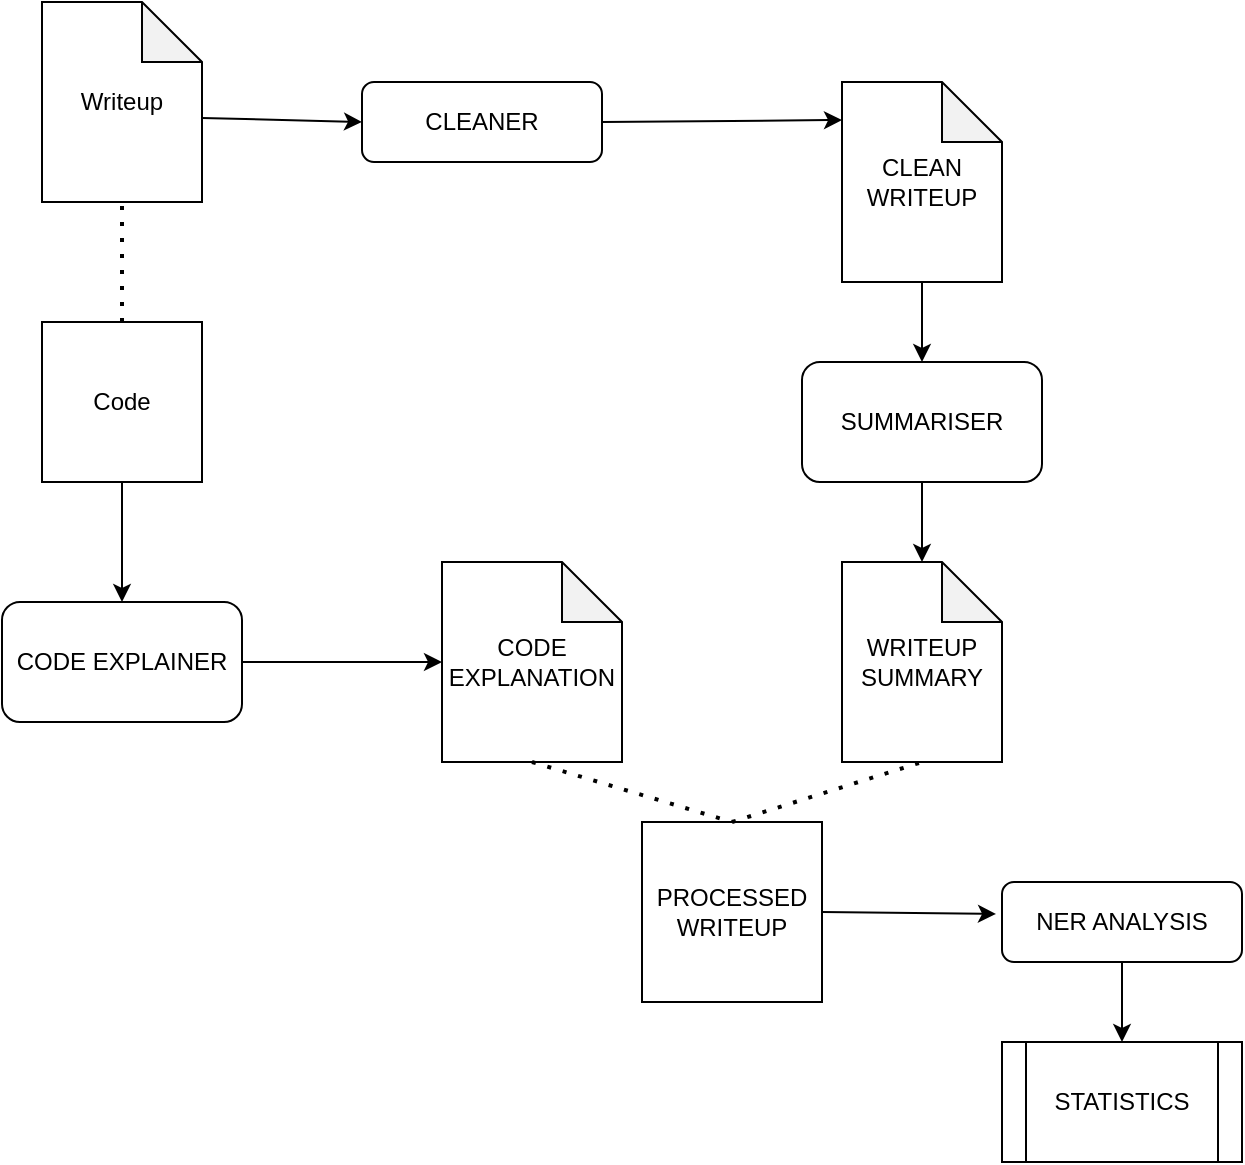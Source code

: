 <mxfile version="21.2.3" type="device">
  <diagram name="Pagina-1" id="TWSj8RKSddF8qrgsAL1m">
    <mxGraphModel dx="1434" dy="779" grid="1" gridSize="10" guides="1" tooltips="1" connect="1" arrows="1" fold="1" page="1" pageScale="1" pageWidth="827" pageHeight="1169" math="0" shadow="0">
      <root>
        <mxCell id="0" />
        <mxCell id="1" parent="0" />
        <mxCell id="u5gFLDl8XBAOJ48ILqUw-1" value="Writeup" style="shape=note;whiteSpace=wrap;html=1;backgroundOutline=1;darkOpacity=0.05;" vertex="1" parent="1">
          <mxGeometry x="80" y="40" width="80" height="100" as="geometry" />
        </mxCell>
        <mxCell id="u5gFLDl8XBAOJ48ILqUw-3" value="CLEANER" style="rounded=1;whiteSpace=wrap;html=1;" vertex="1" parent="1">
          <mxGeometry x="240" y="80" width="120" height="40" as="geometry" />
        </mxCell>
        <mxCell id="u5gFLDl8XBAOJ48ILqUw-4" value="" style="endArrow=classic;html=1;rounded=0;exitX=1;exitY=0.5;exitDx=0;exitDy=0;entryX=0;entryY=0.19;entryDx=0;entryDy=0;entryPerimeter=0;" edge="1" parent="1" source="u5gFLDl8XBAOJ48ILqUw-3" target="u5gFLDl8XBAOJ48ILqUw-5">
          <mxGeometry width="50" height="50" relative="1" as="geometry">
            <mxPoint x="295" y="240" as="sourcePoint" />
            <mxPoint x="320" y="200" as="targetPoint" />
          </mxGeometry>
        </mxCell>
        <mxCell id="u5gFLDl8XBAOJ48ILqUw-5" value="CLEAN&lt;br&gt;WRITEUP" style="shape=note;whiteSpace=wrap;html=1;backgroundOutline=1;darkOpacity=0.05;" vertex="1" parent="1">
          <mxGeometry x="480" y="80" width="80" height="100" as="geometry" />
        </mxCell>
        <mxCell id="u5gFLDl8XBAOJ48ILqUw-6" value="" style="endArrow=classic;html=1;rounded=0;exitX=1;exitY=0.58;exitDx=0;exitDy=0;exitPerimeter=0;entryX=0;entryY=0.5;entryDx=0;entryDy=0;" edge="1" parent="1" source="u5gFLDl8XBAOJ48ILqUw-1" target="u5gFLDl8XBAOJ48ILqUw-3">
          <mxGeometry width="50" height="50" relative="1" as="geometry">
            <mxPoint x="390" y="430" as="sourcePoint" />
            <mxPoint x="440" y="380" as="targetPoint" />
          </mxGeometry>
        </mxCell>
        <mxCell id="u5gFLDl8XBAOJ48ILqUw-8" value="Code" style="whiteSpace=wrap;html=1;aspect=fixed;" vertex="1" parent="1">
          <mxGeometry x="80" y="200" width="80" height="80" as="geometry" />
        </mxCell>
        <mxCell id="u5gFLDl8XBAOJ48ILqUw-9" value="" style="endArrow=none;dashed=1;html=1;dashPattern=1 3;strokeWidth=2;rounded=0;entryX=0.5;entryY=1;entryDx=0;entryDy=0;entryPerimeter=0;exitX=0.5;exitY=0;exitDx=0;exitDy=0;" edge="1" parent="1" source="u5gFLDl8XBAOJ48ILqUw-8" target="u5gFLDl8XBAOJ48ILqUw-1">
          <mxGeometry width="50" height="50" relative="1" as="geometry">
            <mxPoint x="390" y="430" as="sourcePoint" />
            <mxPoint x="440" y="380" as="targetPoint" />
          </mxGeometry>
        </mxCell>
        <mxCell id="u5gFLDl8XBAOJ48ILqUw-10" value="WRITEUP&lt;br&gt;SUMMARY" style="shape=note;whiteSpace=wrap;html=1;backgroundOutline=1;darkOpacity=0.05;" vertex="1" parent="1">
          <mxGeometry x="480" y="320" width="80" height="100" as="geometry" />
        </mxCell>
        <mxCell id="u5gFLDl8XBAOJ48ILqUw-11" value="SUMMARISER" style="rounded=1;whiteSpace=wrap;html=1;" vertex="1" parent="1">
          <mxGeometry x="460" y="220" width="120" height="60" as="geometry" />
        </mxCell>
        <mxCell id="u5gFLDl8XBAOJ48ILqUw-12" value="" style="endArrow=classic;html=1;rounded=0;exitX=0.5;exitY=1;exitDx=0;exitDy=0;exitPerimeter=0;" edge="1" parent="1" source="u5gFLDl8XBAOJ48ILqUw-5" target="u5gFLDl8XBAOJ48ILqUw-11">
          <mxGeometry width="50" height="50" relative="1" as="geometry">
            <mxPoint x="390" y="430" as="sourcePoint" />
            <mxPoint x="440" y="380" as="targetPoint" />
          </mxGeometry>
        </mxCell>
        <mxCell id="u5gFLDl8XBAOJ48ILqUw-13" value="" style="endArrow=classic;html=1;rounded=0;exitX=0.5;exitY=1;exitDx=0;exitDy=0;entryX=0.5;entryY=0;entryDx=0;entryDy=0;entryPerimeter=0;" edge="1" parent="1" source="u5gFLDl8XBAOJ48ILqUw-11" target="u5gFLDl8XBAOJ48ILqUw-10">
          <mxGeometry width="50" height="50" relative="1" as="geometry">
            <mxPoint x="390" y="430" as="sourcePoint" />
            <mxPoint x="440" y="380" as="targetPoint" />
          </mxGeometry>
        </mxCell>
        <mxCell id="u5gFLDl8XBAOJ48ILqUw-14" value="CODE EXPLAINER" style="rounded=1;whiteSpace=wrap;html=1;" vertex="1" parent="1">
          <mxGeometry x="60" y="340" width="120" height="60" as="geometry" />
        </mxCell>
        <mxCell id="u5gFLDl8XBAOJ48ILqUw-15" value="" style="endArrow=classic;html=1;rounded=0;exitX=0.5;exitY=1;exitDx=0;exitDy=0;" edge="1" parent="1" source="u5gFLDl8XBAOJ48ILqUw-8" target="u5gFLDl8XBAOJ48ILqUw-14">
          <mxGeometry width="50" height="50" relative="1" as="geometry">
            <mxPoint x="390" y="430" as="sourcePoint" />
            <mxPoint x="440" y="380" as="targetPoint" />
          </mxGeometry>
        </mxCell>
        <mxCell id="u5gFLDl8XBAOJ48ILqUw-16" value="CODE&lt;br&gt;EXPLANATION" style="shape=note;whiteSpace=wrap;html=1;backgroundOutline=1;darkOpacity=0.05;" vertex="1" parent="1">
          <mxGeometry x="280" y="320" width="90" height="100" as="geometry" />
        </mxCell>
        <mxCell id="u5gFLDl8XBAOJ48ILqUw-17" value="" style="endArrow=classic;html=1;rounded=0;exitX=1;exitY=0.5;exitDx=0;exitDy=0;entryX=0;entryY=0.5;entryDx=0;entryDy=0;entryPerimeter=0;" edge="1" parent="1" source="u5gFLDl8XBAOJ48ILqUw-14" target="u5gFLDl8XBAOJ48ILqUw-16">
          <mxGeometry width="50" height="50" relative="1" as="geometry">
            <mxPoint x="390" y="430" as="sourcePoint" />
            <mxPoint x="440" y="380" as="targetPoint" />
          </mxGeometry>
        </mxCell>
        <mxCell id="u5gFLDl8XBAOJ48ILqUw-18" value="" style="endArrow=none;dashed=1;html=1;dashPattern=1 3;strokeWidth=2;rounded=0;exitX=0.5;exitY=1;exitDx=0;exitDy=0;exitPerimeter=0;entryX=0.5;entryY=0;entryDx=0;entryDy=0;" edge="1" parent="1" source="u5gFLDl8XBAOJ48ILqUw-16" target="u5gFLDl8XBAOJ48ILqUw-20">
          <mxGeometry width="50" height="50" relative="1" as="geometry">
            <mxPoint x="390" y="430" as="sourcePoint" />
            <mxPoint x="325" y="520" as="targetPoint" />
          </mxGeometry>
        </mxCell>
        <mxCell id="u5gFLDl8XBAOJ48ILqUw-20" value="PROCESSED&lt;br&gt;WRITEUP" style="whiteSpace=wrap;html=1;aspect=fixed;" vertex="1" parent="1">
          <mxGeometry x="380" y="450" width="90" height="90" as="geometry" />
        </mxCell>
        <mxCell id="u5gFLDl8XBAOJ48ILqUw-21" value="" style="endArrow=none;dashed=1;html=1;dashPattern=1 3;strokeWidth=2;rounded=0;entryX=0.5;entryY=1;entryDx=0;entryDy=0;entryPerimeter=0;exitX=0.5;exitY=0;exitDx=0;exitDy=0;" edge="1" parent="1" source="u5gFLDl8XBAOJ48ILqUw-20" target="u5gFLDl8XBAOJ48ILqUw-10">
          <mxGeometry width="50" height="50" relative="1" as="geometry">
            <mxPoint x="430" y="530" as="sourcePoint" />
            <mxPoint x="440" y="380" as="targetPoint" />
          </mxGeometry>
        </mxCell>
        <mxCell id="u5gFLDl8XBAOJ48ILqUw-22" value="NER ANALYSIS" style="rounded=1;whiteSpace=wrap;html=1;" vertex="1" parent="1">
          <mxGeometry x="560" y="480" width="120" height="40" as="geometry" />
        </mxCell>
        <mxCell id="u5gFLDl8XBAOJ48ILqUw-23" value="" style="endArrow=classic;html=1;rounded=0;exitX=1;exitY=0.5;exitDx=0;exitDy=0;entryX=-0.025;entryY=0.4;entryDx=0;entryDy=0;entryPerimeter=0;" edge="1" parent="1" source="u5gFLDl8XBAOJ48ILqUw-20" target="u5gFLDl8XBAOJ48ILqUw-22">
          <mxGeometry width="50" height="50" relative="1" as="geometry">
            <mxPoint x="390" y="430" as="sourcePoint" />
            <mxPoint x="440" y="380" as="targetPoint" />
          </mxGeometry>
        </mxCell>
        <mxCell id="u5gFLDl8XBAOJ48ILqUw-24" value="STATISTICS" style="shape=process;whiteSpace=wrap;html=1;backgroundOutline=1;" vertex="1" parent="1">
          <mxGeometry x="560" y="560" width="120" height="60" as="geometry" />
        </mxCell>
        <mxCell id="u5gFLDl8XBAOJ48ILqUw-25" value="" style="endArrow=classic;html=1;rounded=0;exitX=0.5;exitY=1;exitDx=0;exitDy=0;entryX=0.5;entryY=0;entryDx=0;entryDy=0;" edge="1" parent="1" source="u5gFLDl8XBAOJ48ILqUw-22" target="u5gFLDl8XBAOJ48ILqUw-24">
          <mxGeometry width="50" height="50" relative="1" as="geometry">
            <mxPoint x="390" y="430" as="sourcePoint" />
            <mxPoint x="440" y="380" as="targetPoint" />
          </mxGeometry>
        </mxCell>
      </root>
    </mxGraphModel>
  </diagram>
</mxfile>
